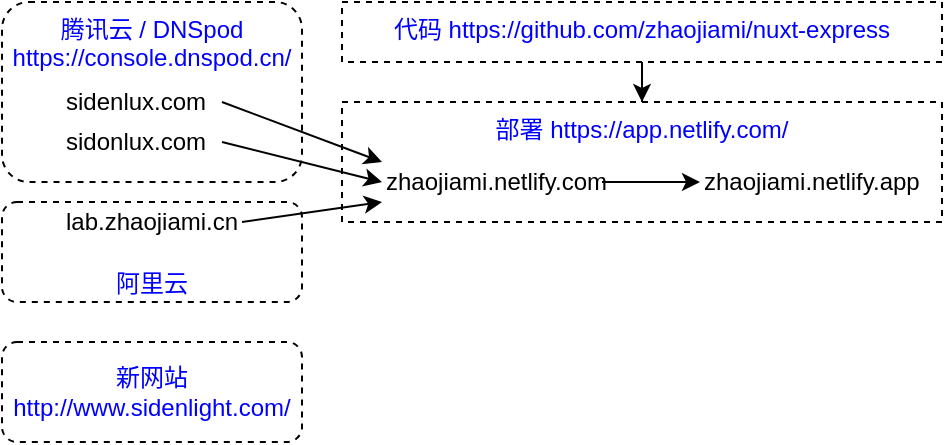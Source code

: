 <mxfile version="14.8.4" type="github">
  <diagram id="1_h33ChoXbpNdKGZp4Rg" name="Page-1">
    <mxGraphModel dx="566" dy="343" grid="1" gridSize="10" guides="1" tooltips="1" connect="1" arrows="1" fold="1" page="1" pageScale="1" pageWidth="827" pageHeight="1169" math="0" shadow="0">
      <root>
        <mxCell id="0" />
        <mxCell id="1" parent="0" />
        <mxCell id="SmPx-6Tg-P_B163j4ICf-10" value="&lt;font color=&quot;#0000ff&quot;&gt;部署 https://app.netlify.com/&lt;/font&gt;" style="rounded=0;whiteSpace=wrap;html=1;align=center;fillColor=none;dashed=1;verticalAlign=top;" vertex="1" parent="1">
          <mxGeometry x="250" y="270" width="300" height="60" as="geometry" />
        </mxCell>
        <mxCell id="SmPx-6Tg-P_B163j4ICf-14" value="&lt;font&gt;阿里云&lt;/font&gt;" style="rounded=1;whiteSpace=wrap;html=1;dashed=1;fillColor=none;align=center;verticalAlign=bottom;fontColor=#0000FF;" vertex="1" parent="1">
          <mxGeometry x="80" y="320" width="150" height="50" as="geometry" />
        </mxCell>
        <mxCell id="SmPx-6Tg-P_B163j4ICf-13" value="&lt;font&gt;腾讯云 / DNSpod&lt;br&gt;https://console.dnspod.cn/&lt;br&gt;&lt;/font&gt;" style="rounded=1;whiteSpace=wrap;html=1;dashed=1;fillColor=none;align=center;verticalAlign=top;fontColor=#0000FF;" vertex="1" parent="1">
          <mxGeometry x="80" y="220" width="150" height="90" as="geometry" />
        </mxCell>
        <mxCell id="SmPx-6Tg-P_B163j4ICf-1" value="sidenlux.com" style="text;html=1;strokeColor=none;fillColor=none;align=left;verticalAlign=middle;whiteSpace=wrap;rounded=0;" vertex="1" parent="1">
          <mxGeometry x="110" y="260" width="80" height="20" as="geometry" />
        </mxCell>
        <mxCell id="SmPx-6Tg-P_B163j4ICf-2" value="sidonlux.com" style="text;html=1;strokeColor=none;fillColor=none;align=left;verticalAlign=middle;whiteSpace=wrap;rounded=0;" vertex="1" parent="1">
          <mxGeometry x="110" y="280" width="80" height="20" as="geometry" />
        </mxCell>
        <mxCell id="SmPx-6Tg-P_B163j4ICf-3" value="lab.zhaojiami.cn" style="text;html=1;strokeColor=none;fillColor=none;align=left;verticalAlign=middle;whiteSpace=wrap;rounded=0;" vertex="1" parent="1">
          <mxGeometry x="110" y="320" width="90" height="20" as="geometry" />
        </mxCell>
        <mxCell id="SmPx-6Tg-P_B163j4ICf-9" value="" style="edgeStyle=orthogonalEdgeStyle;rounded=0;orthogonalLoop=1;jettySize=auto;html=1;" edge="1" parent="1" source="SmPx-6Tg-P_B163j4ICf-4" target="SmPx-6Tg-P_B163j4ICf-5">
          <mxGeometry relative="1" as="geometry" />
        </mxCell>
        <mxCell id="SmPx-6Tg-P_B163j4ICf-4" value="zhaojiami.netlify.com" style="text;html=1;strokeColor=none;fillColor=none;align=left;verticalAlign=middle;whiteSpace=wrap;rounded=0;" vertex="1" parent="1">
          <mxGeometry x="270" y="300" width="110" height="20" as="geometry" />
        </mxCell>
        <mxCell id="SmPx-6Tg-P_B163j4ICf-5" value="zhaojiami.netlify.app" style="text;html=1;strokeColor=none;fillColor=none;align=left;verticalAlign=middle;whiteSpace=wrap;rounded=0;" vertex="1" parent="1">
          <mxGeometry x="429" y="300" width="110" height="20" as="geometry" />
        </mxCell>
        <mxCell id="SmPx-6Tg-P_B163j4ICf-6" value="" style="endArrow=classic;html=1;entryX=0;entryY=0;entryDx=0;entryDy=0;exitX=1;exitY=0.5;exitDx=0;exitDy=0;" edge="1" parent="1" source="SmPx-6Tg-P_B163j4ICf-1" target="SmPx-6Tg-P_B163j4ICf-4">
          <mxGeometry width="50" height="50" relative="1" as="geometry">
            <mxPoint x="190" y="250" as="sourcePoint" />
            <mxPoint x="510" y="390" as="targetPoint" />
          </mxGeometry>
        </mxCell>
        <mxCell id="SmPx-6Tg-P_B163j4ICf-7" value="" style="endArrow=classic;html=1;entryX=0;entryY=0.5;entryDx=0;entryDy=0;exitX=1;exitY=0.5;exitDx=0;exitDy=0;" edge="1" parent="1" source="SmPx-6Tg-P_B163j4ICf-2" target="SmPx-6Tg-P_B163j4ICf-4">
          <mxGeometry width="50" height="50" relative="1" as="geometry">
            <mxPoint x="200" y="260" as="sourcePoint" />
            <mxPoint x="280" y="295" as="targetPoint" />
          </mxGeometry>
        </mxCell>
        <mxCell id="SmPx-6Tg-P_B163j4ICf-8" value="" style="endArrow=classic;html=1;entryX=0;entryY=1;entryDx=0;entryDy=0;exitX=1;exitY=0.5;exitDx=0;exitDy=0;" edge="1" parent="1" source="SmPx-6Tg-P_B163j4ICf-3" target="SmPx-6Tg-P_B163j4ICf-4">
          <mxGeometry width="50" height="50" relative="1" as="geometry">
            <mxPoint x="210" y="270" as="sourcePoint" />
            <mxPoint x="290" y="305" as="targetPoint" />
          </mxGeometry>
        </mxCell>
        <mxCell id="SmPx-6Tg-P_B163j4ICf-12" value="" style="edgeStyle=orthogonalEdgeStyle;rounded=0;orthogonalLoop=1;jettySize=auto;html=1;fontColor=#00FF00;" edge="1" parent="1" source="SmPx-6Tg-P_B163j4ICf-11" target="SmPx-6Tg-P_B163j4ICf-10">
          <mxGeometry relative="1" as="geometry" />
        </mxCell>
        <mxCell id="SmPx-6Tg-P_B163j4ICf-11" value="&lt;font&gt;代码&amp;nbsp;https://github.com/zhaojiami/nuxt-express&lt;/font&gt;" style="rounded=0;whiteSpace=wrap;html=1;align=center;fillColor=none;dashed=1;verticalAlign=top;fontColor=#0000FF;" vertex="1" parent="1">
          <mxGeometry x="250" y="220" width="300" height="30" as="geometry" />
        </mxCell>
        <mxCell id="SmPx-6Tg-P_B163j4ICf-18" value="新网站&lt;br&gt;http://www.sidenlight.com/" style="rounded=1;whiteSpace=wrap;html=1;dashed=1;fontColor=#0000FF;fillColor=none;align=center;verticalAlign=middle;" vertex="1" parent="1">
          <mxGeometry x="80" y="390" width="150" height="50" as="geometry" />
        </mxCell>
      </root>
    </mxGraphModel>
  </diagram>
</mxfile>
